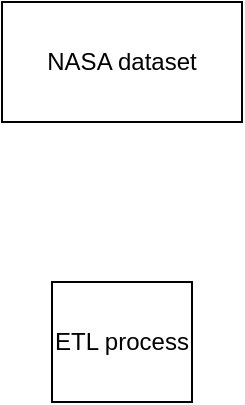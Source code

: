 <mxfile version="24.7.6">
  <diagram name="Pagina-1" id="6pU4iTIbEE54Q4OwRedY">
    <mxGraphModel dx="1368" dy="618" grid="1" gridSize="10" guides="1" tooltips="1" connect="1" arrows="1" fold="1" page="1" pageScale="1" pageWidth="827" pageHeight="1169" math="0" shadow="0">
      <root>
        <mxCell id="0" />
        <mxCell id="1" parent="0" />
        <mxCell id="5CZ0DO5T5C9cqaQVZQoF-1" value="NASA dataset" style="rounded=0;whiteSpace=wrap;html=1;" vertex="1" parent="1">
          <mxGeometry x="120" y="40" width="120" height="60" as="geometry" />
        </mxCell>
        <mxCell id="5CZ0DO5T5C9cqaQVZQoF-2" value="ETL process" style="rounded=0;whiteSpace=wrap;html=1;" vertex="1" parent="1">
          <mxGeometry x="145" y="180" width="70" height="60" as="geometry" />
        </mxCell>
      </root>
    </mxGraphModel>
  </diagram>
</mxfile>
